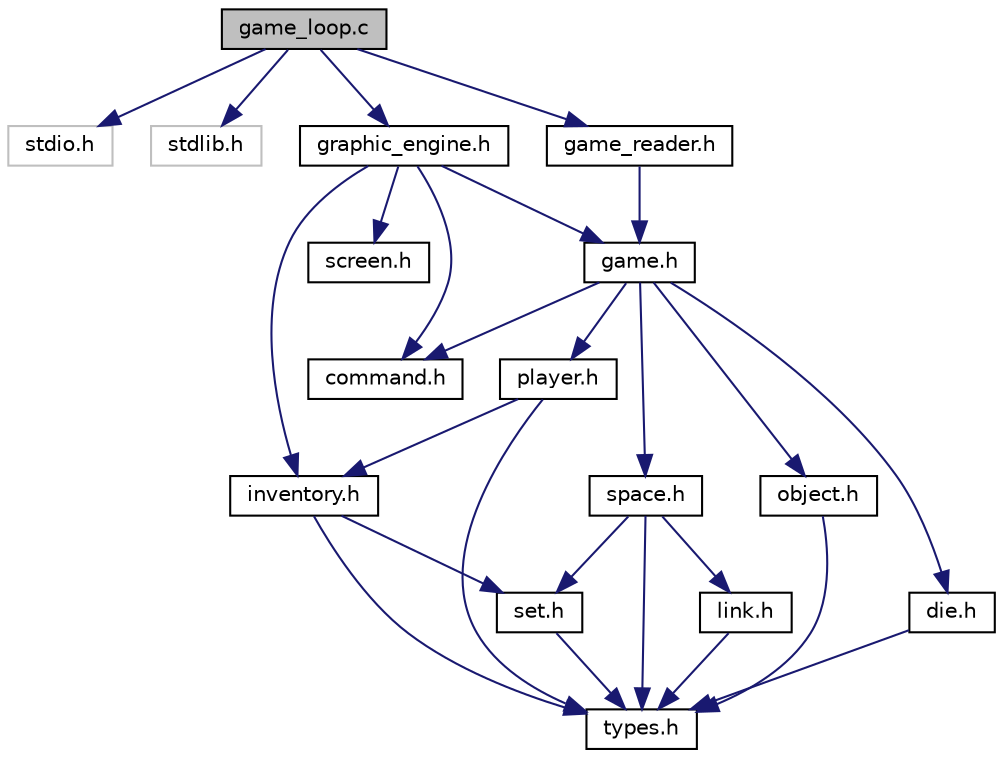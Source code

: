 digraph "game_loop.c"
{
 // LATEX_PDF_SIZE
  edge [fontname="Helvetica",fontsize="10",labelfontname="Helvetica",labelfontsize="10"];
  node [fontname="Helvetica",fontsize="10",shape=record];
  Node1 [label="game_loop.c",height=0.2,width=0.4,color="black", fillcolor="grey75", style="filled", fontcolor="black",tooltip="It defines the game loop."];
  Node1 -> Node2 [color="midnightblue",fontsize="10",style="solid"];
  Node2 [label="stdio.h",height=0.2,width=0.4,color="grey75", fillcolor="white", style="filled",tooltip=" "];
  Node1 -> Node3 [color="midnightblue",fontsize="10",style="solid"];
  Node3 [label="stdlib.h",height=0.2,width=0.4,color="grey75", fillcolor="white", style="filled",tooltip=" "];
  Node1 -> Node4 [color="midnightblue",fontsize="10",style="solid"];
  Node4 [label="graphic_engine.h",height=0.2,width=0.4,color="black", fillcolor="white", style="filled",URL="$graphic__engine_8h.html",tooltip="It defines a textual graphic engine."];
  Node4 -> Node5 [color="midnightblue",fontsize="10",style="solid"];
  Node5 [label="game.h",height=0.2,width=0.4,color="black", fillcolor="white", style="filled",URL="$game_8h.html",tooltip="It defines the game interface for each command."];
  Node5 -> Node6 [color="midnightblue",fontsize="10",style="solid"];
  Node6 [label="command.h",height=0.2,width=0.4,color="black", fillcolor="white", style="filled",URL="$command_8h.html",tooltip="It implements the command interpreter."];
  Node5 -> Node7 [color="midnightblue",fontsize="10",style="solid"];
  Node7 [label="space.h",height=0.2,width=0.4,color="black", fillcolor="white", style="filled",URL="$space_8h.html",tooltip="It defines a space."];
  Node7 -> Node8 [color="midnightblue",fontsize="10",style="solid"];
  Node8 [label="types.h",height=0.2,width=0.4,color="black", fillcolor="white", style="filled",URL="$types_8h.html",tooltip="It defines common types."];
  Node7 -> Node9 [color="midnightblue",fontsize="10",style="solid"];
  Node9 [label="set.h",height=0.2,width=0.4,color="black", fillcolor="white", style="filled",URL="$set_8h_source.html",tooltip=" "];
  Node9 -> Node8 [color="midnightblue",fontsize="10",style="solid"];
  Node7 -> Node10 [color="midnightblue",fontsize="10",style="solid"];
  Node10 [label="link.h",height=0.2,width=0.4,color="black", fillcolor="white", style="filled",URL="$link_8h_source.html",tooltip=" "];
  Node10 -> Node8 [color="midnightblue",fontsize="10",style="solid"];
  Node5 -> Node11 [color="midnightblue",fontsize="10",style="solid"];
  Node11 [label="object.h",height=0.2,width=0.4,color="black", fillcolor="white", style="filled",URL="$object_8h.html",tooltip="Define Las estructuras y funciones de los objetos."];
  Node11 -> Node8 [color="midnightblue",fontsize="10",style="solid"];
  Node5 -> Node12 [color="midnightblue",fontsize="10",style="solid"];
  Node12 [label="player.h",height=0.2,width=0.4,color="black", fillcolor="white", style="filled",URL="$player_8h.html",tooltip="Define Las estructuras y funciones de los jugadores."];
  Node12 -> Node8 [color="midnightblue",fontsize="10",style="solid"];
  Node12 -> Node13 [color="midnightblue",fontsize="10",style="solid"];
  Node13 [label="inventory.h",height=0.2,width=0.4,color="black", fillcolor="white", style="filled",URL="$inventory_8h_source.html",tooltip=" "];
  Node13 -> Node8 [color="midnightblue",fontsize="10",style="solid"];
  Node13 -> Node9 [color="midnightblue",fontsize="10",style="solid"];
  Node5 -> Node14 [color="midnightblue",fontsize="10",style="solid"];
  Node14 [label="die.h",height=0.2,width=0.4,color="black", fillcolor="white", style="filled",URL="$die_8h_source.html",tooltip=" "];
  Node14 -> Node8 [color="midnightblue",fontsize="10",style="solid"];
  Node4 -> Node6 [color="midnightblue",fontsize="10",style="solid"];
  Node4 -> Node15 [color="midnightblue",fontsize="10",style="solid"];
  Node15 [label="screen.h",height=0.2,width=0.4,color="black", fillcolor="white", style="filled",URL="$screen_8h.html",tooltip="It defines a screen."];
  Node4 -> Node13 [color="midnightblue",fontsize="10",style="solid"];
  Node1 -> Node16 [color="midnightblue",fontsize="10",style="solid"];
  Node16 [label="game_reader.h",height=0.2,width=0.4,color="black", fillcolor="white", style="filled",URL="$game__reader_8h.html",tooltip="Desine la carga de espacios y la creación de un juego."];
  Node16 -> Node5 [color="midnightblue",fontsize="10",style="solid"];
}
